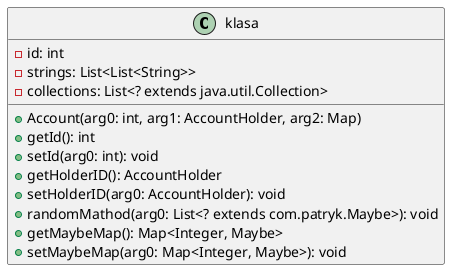 @startuml
class klasa {
- id: int
- strings: List<List<String>>
- collections: List<? extends java.util.Collection>
+ Account(arg0: int, arg1: AccountHolder, arg2: Map)
+ getId(): int
+ setId(arg0: int): void
+ getHolderID(): AccountHolder
+ setHolderID(arg0: AccountHolder): void
+ randomMathod(arg0: List<? extends com.patryk.Maybe>): void
+ getMaybeMap(): Map<Integer, Maybe>
+ setMaybeMap(arg0: Map<Integer, Maybe>): void
}


@enduml